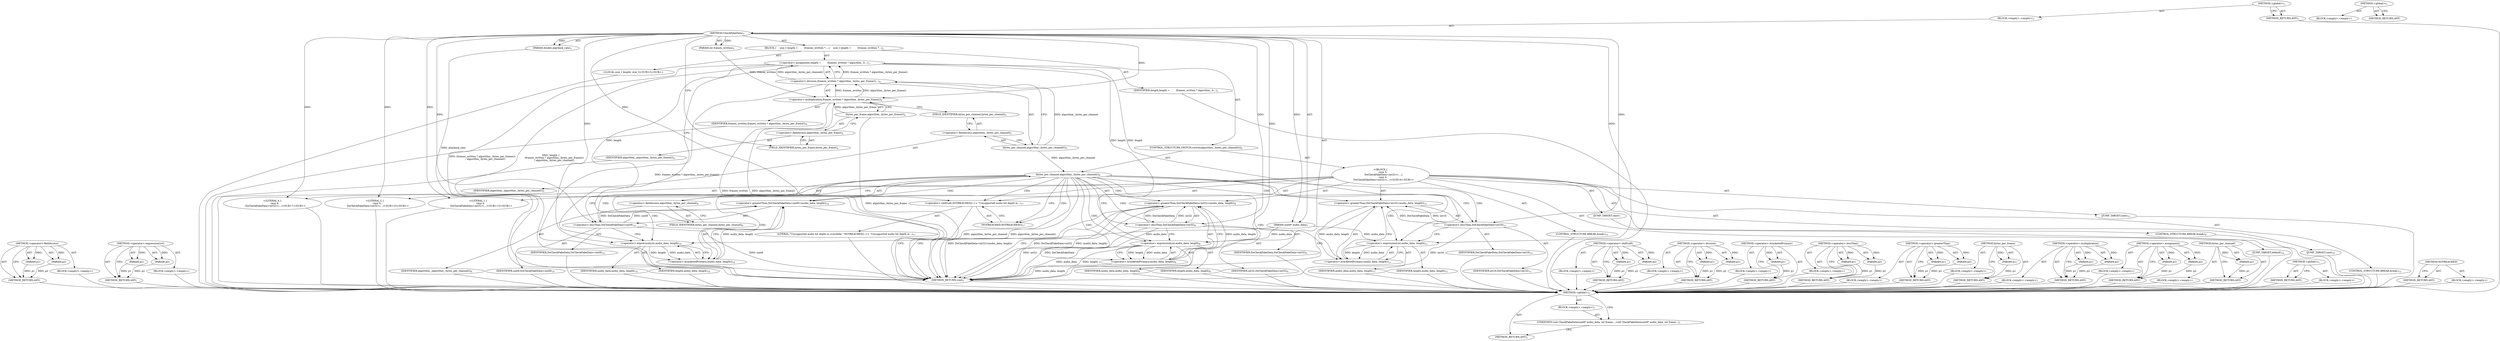 digraph "&lt;global&gt;" {
vulnerable_114 [label=<(METHOD,&lt;operator&gt;.fieldAccess)>];
vulnerable_115 [label=<(PARAM,p1)>];
vulnerable_116 [label=<(PARAM,p2)>];
vulnerable_117 [label=<(BLOCK,&lt;empty&gt;,&lt;empty&gt;)>];
vulnerable_118 [label=<(METHOD_RETURN,ANY)>];
vulnerable_137 [label=<(METHOD,&lt;operator&gt;.expressionList)>];
vulnerable_138 [label=<(PARAM,p1)>];
vulnerable_139 [label=<(PARAM,p2)>];
vulnerable_140 [label=<(BLOCK,&lt;empty&gt;,&lt;empty&gt;)>];
vulnerable_141 [label=<(METHOD_RETURN,ANY)>];
vulnerable_6 [label=<(METHOD,&lt;global&gt;)<SUB>1</SUB>>];
vulnerable_7 [label=<(BLOCK,&lt;empty&gt;,&lt;empty&gt;)<SUB>1</SUB>>];
vulnerable_8 [label=<(METHOD,CheckFakeData)<SUB>1</SUB>>];
vulnerable_9 [label=<(PARAM,uint8* audio_data)<SUB>1</SUB>>];
vulnerable_10 [label=<(PARAM,int frames_written)<SUB>1</SUB>>];
vulnerable_11 [label=<(PARAM,double playback_rate)<SUB>2</SUB>>];
vulnerable_12 [label=<(BLOCK,{
    size_t length =
        (frames_written *...,{
    size_t length =
        (frames_written *...)<SUB>2</SUB>>];
vulnerable_13 [label="<(LOCAL,size_t length: size_t)<SUB>3</SUB>>"];
vulnerable_14 [label=<(&lt;operator&gt;.assignment,length =
        (frames_written * algorithm_.b...)<SUB>3</SUB>>];
vulnerable_15 [label=<(IDENTIFIER,length,length =
        (frames_written * algorithm_.b...)<SUB>3</SUB>>];
vulnerable_16 [label=<(&lt;operator&gt;.division,(frames_written * algorithm_.bytes_per_frame())...)<SUB>4</SUB>>];
vulnerable_17 [label=<(&lt;operator&gt;.multiplication,frames_written * algorithm_.bytes_per_frame())<SUB>4</SUB>>];
vulnerable_18 [label=<(IDENTIFIER,frames_written,frames_written * algorithm_.bytes_per_frame())<SUB>4</SUB>>];
vulnerable_19 [label=<(bytes_per_frame,algorithm_.bytes_per_frame())<SUB>4</SUB>>];
vulnerable_20 [label=<(&lt;operator&gt;.fieldAccess,algorithm_.bytes_per_frame)<SUB>4</SUB>>];
vulnerable_21 [label=<(IDENTIFIER,algorithm_,algorithm_.bytes_per_frame())<SUB>4</SUB>>];
vulnerable_22 [label=<(FIELD_IDENTIFIER,bytes_per_frame,bytes_per_frame)<SUB>4</SUB>>];
vulnerable_23 [label=<(bytes_per_channel,algorithm_.bytes_per_channel())<SUB>5</SUB>>];
vulnerable_24 [label=<(&lt;operator&gt;.fieldAccess,algorithm_.bytes_per_channel)<SUB>5</SUB>>];
vulnerable_25 [label=<(IDENTIFIER,algorithm_,algorithm_.bytes_per_channel())<SUB>5</SUB>>];
vulnerable_26 [label=<(FIELD_IDENTIFIER,bytes_per_channel,bytes_per_channel)<SUB>5</SUB>>];
vulnerable_27 [label=<(CONTROL_STRUCTURE,SWITCH,switch(algorithm_.bytes_per_channel()))<SUB>6</SUB>>];
vulnerable_28 [label=<(bytes_per_channel,algorithm_.bytes_per_channel())<SUB>6</SUB>>];
vulnerable_29 [label=<(&lt;operator&gt;.fieldAccess,algorithm_.bytes_per_channel)<SUB>6</SUB>>];
vulnerable_30 [label=<(IDENTIFIER,algorithm_,algorithm_.bytes_per_channel())<SUB>6</SUB>>];
vulnerable_31 [label=<(FIELD_IDENTIFIER,bytes_per_channel,bytes_per_channel)<SUB>6</SUB>>];
vulnerable_32 [label="<(BLOCK,{
      case 4:
        DoCheckFakeData&lt;int32&gt;(...,{
      case 4:
        DoCheckFakeData&lt;int32&gt;(...)<SUB>6</SUB>>"];
vulnerable_33 [label=<(JUMP_TARGET,case)<SUB>7</SUB>>];
vulnerable_34 [label="<(LITERAL,4,{
      case 4:
        DoCheckFakeData&lt;int32&gt;(...)<SUB>7</SUB>>"];
vulnerable_35 [label=<(&lt;operator&gt;.greaterThan,DoCheckFakeData&lt;int32&gt;(audio_data, length))<SUB>8</SUB>>];
vulnerable_36 [label=<(&lt;operator&gt;.lessThan,DoCheckFakeData&lt;int32)<SUB>8</SUB>>];
vulnerable_37 [label=<(IDENTIFIER,DoCheckFakeData,DoCheckFakeData&lt;int32)<SUB>8</SUB>>];
vulnerable_38 [label=<(IDENTIFIER,int32,DoCheckFakeData&lt;int32)<SUB>8</SUB>>];
vulnerable_39 [label=<(&lt;operator&gt;.bracketedPrimary,(audio_data, length))<SUB>8</SUB>>];
vulnerable_40 [label=<(&lt;operator&gt;.expressionList,audio_data, length)<SUB>8</SUB>>];
vulnerable_41 [label=<(IDENTIFIER,audio_data,audio_data, length)<SUB>8</SUB>>];
vulnerable_42 [label=<(IDENTIFIER,length,audio_data, length)<SUB>8</SUB>>];
vulnerable_43 [label=<(CONTROL_STRUCTURE,BREAK,break;)<SUB>9</SUB>>];
vulnerable_44 [label=<(JUMP_TARGET,case)<SUB>10</SUB>>];
vulnerable_45 [label="<(LITERAL,2,{
      case 4:
        DoCheckFakeData&lt;int32&gt;(...)<SUB>10</SUB>>"];
vulnerable_46 [label=<(&lt;operator&gt;.greaterThan,DoCheckFakeData&lt;int16&gt;(audio_data, length))<SUB>11</SUB>>];
vulnerable_47 [label=<(&lt;operator&gt;.lessThan,DoCheckFakeData&lt;int16)<SUB>11</SUB>>];
vulnerable_48 [label=<(IDENTIFIER,DoCheckFakeData,DoCheckFakeData&lt;int16)<SUB>11</SUB>>];
vulnerable_49 [label=<(IDENTIFIER,int16,DoCheckFakeData&lt;int16)<SUB>11</SUB>>];
vulnerable_50 [label=<(&lt;operator&gt;.bracketedPrimary,(audio_data, length))<SUB>11</SUB>>];
vulnerable_51 [label=<(&lt;operator&gt;.expressionList,audio_data, length)<SUB>11</SUB>>];
vulnerable_52 [label=<(IDENTIFIER,audio_data,audio_data, length)<SUB>11</SUB>>];
vulnerable_53 [label=<(IDENTIFIER,length,audio_data, length)<SUB>11</SUB>>];
vulnerable_54 [label=<(CONTROL_STRUCTURE,BREAK,break;)<SUB>12</SUB>>];
vulnerable_55 [label=<(JUMP_TARGET,case)<SUB>13</SUB>>];
vulnerable_56 [label="<(LITERAL,1,{
      case 4:
        DoCheckFakeData&lt;int32&gt;(...)<SUB>13</SUB>>"];
vulnerable_57 [label=<(&lt;operator&gt;.greaterThan,DoCheckFakeData&lt;uint8&gt;(audio_data, length))<SUB>14</SUB>>];
vulnerable_58 [label=<(&lt;operator&gt;.lessThan,DoCheckFakeData&lt;uint8)<SUB>14</SUB>>];
vulnerable_59 [label=<(IDENTIFIER,DoCheckFakeData,DoCheckFakeData&lt;uint8)<SUB>14</SUB>>];
vulnerable_60 [label=<(IDENTIFIER,uint8,DoCheckFakeData&lt;uint8)<SUB>14</SUB>>];
vulnerable_61 [label=<(&lt;operator&gt;.bracketedPrimary,(audio_data, length))<SUB>14</SUB>>];
vulnerable_62 [label=<(&lt;operator&gt;.expressionList,audio_data, length)<SUB>14</SUB>>];
vulnerable_63 [label=<(IDENTIFIER,audio_data,audio_data, length)<SUB>14</SUB>>];
vulnerable_64 [label=<(IDENTIFIER,length,audio_data, length)<SUB>14</SUB>>];
vulnerable_65 [label=<(CONTROL_STRUCTURE,BREAK,break;)<SUB>15</SUB>>];
vulnerable_66 [label=<(JUMP_TARGET,default)<SUB>16</SUB>>];
vulnerable_67 [label=<(&lt;operator&gt;.shiftLeft,NOTREACHED() &lt;&lt; &quot;Unsupported audio bit depth in...)<SUB>17</SUB>>];
vulnerable_68 [label=<(NOTREACHED,NOTREACHED())<SUB>17</SUB>>];
vulnerable_69 [label=<(LITERAL,&quot;Unsupported audio bit depth in crossfade.&quot;,NOTREACHED() &lt;&lt; &quot;Unsupported audio bit depth in...)<SUB>17</SUB>>];
vulnerable_70 [label=<(METHOD_RETURN,void)<SUB>1</SUB>>];
vulnerable_72 [label=<(METHOD_RETURN,ANY)<SUB>1</SUB>>];
vulnerable_142 [label=<(METHOD,&lt;operator&gt;.shiftLeft)>];
vulnerable_143 [label=<(PARAM,p1)>];
vulnerable_144 [label=<(PARAM,p2)>];
vulnerable_145 [label=<(BLOCK,&lt;empty&gt;,&lt;empty&gt;)>];
vulnerable_146 [label=<(METHOD_RETURN,ANY)>];
vulnerable_100 [label=<(METHOD,&lt;operator&gt;.division)>];
vulnerable_101 [label=<(PARAM,p1)>];
vulnerable_102 [label=<(PARAM,p2)>];
vulnerable_103 [label=<(BLOCK,&lt;empty&gt;,&lt;empty&gt;)>];
vulnerable_104 [label=<(METHOD_RETURN,ANY)>];
vulnerable_133 [label=<(METHOD,&lt;operator&gt;.bracketedPrimary)>];
vulnerable_134 [label=<(PARAM,p1)>];
vulnerable_135 [label=<(BLOCK,&lt;empty&gt;,&lt;empty&gt;)>];
vulnerable_136 [label=<(METHOD_RETURN,ANY)>];
vulnerable_128 [label=<(METHOD,&lt;operator&gt;.lessThan)>];
vulnerable_129 [label=<(PARAM,p1)>];
vulnerable_130 [label=<(PARAM,p2)>];
vulnerable_131 [label=<(BLOCK,&lt;empty&gt;,&lt;empty&gt;)>];
vulnerable_132 [label=<(METHOD_RETURN,ANY)>];
vulnerable_123 [label=<(METHOD,&lt;operator&gt;.greaterThan)>];
vulnerable_124 [label=<(PARAM,p1)>];
vulnerable_125 [label=<(PARAM,p2)>];
vulnerable_126 [label=<(BLOCK,&lt;empty&gt;,&lt;empty&gt;)>];
vulnerable_127 [label=<(METHOD_RETURN,ANY)>];
vulnerable_110 [label=<(METHOD,bytes_per_frame)>];
vulnerable_111 [label=<(PARAM,p1)>];
vulnerable_112 [label=<(BLOCK,&lt;empty&gt;,&lt;empty&gt;)>];
vulnerable_113 [label=<(METHOD_RETURN,ANY)>];
vulnerable_105 [label=<(METHOD,&lt;operator&gt;.multiplication)>];
vulnerable_106 [label=<(PARAM,p1)>];
vulnerable_107 [label=<(PARAM,p2)>];
vulnerable_108 [label=<(BLOCK,&lt;empty&gt;,&lt;empty&gt;)>];
vulnerable_109 [label=<(METHOD_RETURN,ANY)>];
vulnerable_95 [label=<(METHOD,&lt;operator&gt;.assignment)>];
vulnerable_96 [label=<(PARAM,p1)>];
vulnerable_97 [label=<(PARAM,p2)>];
vulnerable_98 [label=<(BLOCK,&lt;empty&gt;,&lt;empty&gt;)>];
vulnerable_99 [label=<(METHOD_RETURN,ANY)>];
vulnerable_89 [label=<(METHOD,&lt;global&gt;)<SUB>1</SUB>>];
vulnerable_90 [label=<(BLOCK,&lt;empty&gt;,&lt;empty&gt;)>];
vulnerable_91 [label=<(METHOD_RETURN,ANY)>];
vulnerable_119 [label=<(METHOD,bytes_per_channel)>];
vulnerable_120 [label=<(PARAM,p1)>];
vulnerable_121 [label=<(BLOCK,&lt;empty&gt;,&lt;empty&gt;)>];
vulnerable_122 [label=<(METHOD_RETURN,ANY)>];
vulnerable_147 [label=<(METHOD,NOTREACHED)>];
vulnerable_148 [label=<(BLOCK,&lt;empty&gt;,&lt;empty&gt;)>];
vulnerable_149 [label=<(METHOD_RETURN,ANY)>];
fixed_6 [label=<(METHOD,&lt;global&gt;)<SUB>1</SUB>>];
fixed_7 [label=<(BLOCK,&lt;empty&gt;,&lt;empty&gt;)<SUB>1</SUB>>];
fixed_8 [label=<(UNKNOWN,void CheckFakeData(uint8* audio_data, int frame...,void CheckFakeData(uint8* audio_data, int frame...)<SUB>1</SUB>>];
fixed_9 [label=<(METHOD_RETURN,ANY)<SUB>1</SUB>>];
fixed_14 [label=<(METHOD,&lt;global&gt;)<SUB>1</SUB>>];
fixed_15 [label=<(BLOCK,&lt;empty&gt;,&lt;empty&gt;)>];
fixed_16 [label=<(METHOD_RETURN,ANY)>];
vulnerable_114 -> vulnerable_115  [key=0, label="AST: "];
vulnerable_114 -> vulnerable_115  [key=1, label="DDG: "];
vulnerable_114 -> vulnerable_117  [key=0, label="AST: "];
vulnerable_114 -> vulnerable_116  [key=0, label="AST: "];
vulnerable_114 -> vulnerable_116  [key=1, label="DDG: "];
vulnerable_114 -> vulnerable_118  [key=0, label="AST: "];
vulnerable_114 -> vulnerable_118  [key=1, label="CFG: "];
vulnerable_115 -> vulnerable_118  [key=0, label="DDG: p1"];
vulnerable_116 -> vulnerable_118  [key=0, label="DDG: p2"];
vulnerable_117 -> fixed_6  [key=0];
vulnerable_118 -> fixed_6  [key=0];
vulnerable_137 -> vulnerable_138  [key=0, label="AST: "];
vulnerable_137 -> vulnerable_138  [key=1, label="DDG: "];
vulnerable_137 -> vulnerable_140  [key=0, label="AST: "];
vulnerable_137 -> vulnerable_139  [key=0, label="AST: "];
vulnerable_137 -> vulnerable_139  [key=1, label="DDG: "];
vulnerable_137 -> vulnerable_141  [key=0, label="AST: "];
vulnerable_137 -> vulnerable_141  [key=1, label="CFG: "];
vulnerable_138 -> vulnerable_141  [key=0, label="DDG: p1"];
vulnerable_139 -> vulnerable_141  [key=0, label="DDG: p2"];
vulnerable_140 -> fixed_6  [key=0];
vulnerable_141 -> fixed_6  [key=0];
vulnerable_6 -> vulnerable_7  [key=0, label="AST: "];
vulnerable_6 -> vulnerable_72  [key=0, label="AST: "];
vulnerable_6 -> vulnerable_72  [key=1, label="CFG: "];
vulnerable_7 -> vulnerable_8  [key=0, label="AST: "];
vulnerable_8 -> vulnerable_9  [key=0, label="AST: "];
vulnerable_8 -> vulnerable_9  [key=1, label="DDG: "];
vulnerable_8 -> vulnerable_10  [key=0, label="AST: "];
vulnerable_8 -> vulnerable_10  [key=1, label="DDG: "];
vulnerable_8 -> vulnerable_11  [key=0, label="AST: "];
vulnerable_8 -> vulnerable_11  [key=1, label="DDG: "];
vulnerable_8 -> vulnerable_12  [key=0, label="AST: "];
vulnerable_8 -> vulnerable_70  [key=0, label="AST: "];
vulnerable_8 -> vulnerable_22  [key=0, label="CFG: "];
vulnerable_8 -> vulnerable_34  [key=0, label="DDG: "];
vulnerable_8 -> vulnerable_45  [key=0, label="DDG: "];
vulnerable_8 -> vulnerable_56  [key=0, label="DDG: "];
vulnerable_8 -> vulnerable_17  [key=0, label="DDG: "];
vulnerable_8 -> vulnerable_67  [key=0, label="DDG: "];
vulnerable_8 -> vulnerable_36  [key=0, label="DDG: "];
vulnerable_8 -> vulnerable_47  [key=0, label="DDG: "];
vulnerable_8 -> vulnerable_58  [key=0, label="DDG: "];
vulnerable_8 -> vulnerable_40  [key=0, label="DDG: "];
vulnerable_8 -> vulnerable_51  [key=0, label="DDG: "];
vulnerable_8 -> vulnerable_62  [key=0, label="DDG: "];
vulnerable_9 -> vulnerable_40  [key=0, label="DDG: audio_data"];
vulnerable_9 -> vulnerable_51  [key=0, label="DDG: audio_data"];
vulnerable_9 -> vulnerable_62  [key=0, label="DDG: audio_data"];
vulnerable_10 -> vulnerable_17  [key=0, label="DDG: frames_written"];
vulnerable_11 -> vulnerable_70  [key=0, label="DDG: playback_rate"];
vulnerable_12 -> vulnerable_13  [key=0, label="AST: "];
vulnerable_12 -> vulnerable_14  [key=0, label="AST: "];
vulnerable_12 -> vulnerable_27  [key=0, label="AST: "];
vulnerable_13 -> fixed_6  [key=0];
vulnerable_14 -> vulnerable_15  [key=0, label="AST: "];
vulnerable_14 -> vulnerable_16  [key=0, label="AST: "];
vulnerable_14 -> vulnerable_31  [key=0, label="CFG: "];
vulnerable_14 -> vulnerable_70  [key=0, label="DDG: (frames_written * algorithm_.bytes_per_frame())
        / algorithm_.bytes_per_channel()"];
vulnerable_14 -> vulnerable_70  [key=1, label="DDG: length =
        (frames_written * algorithm_.bytes_per_frame())
        / algorithm_.bytes_per_channel()"];
vulnerable_14 -> vulnerable_40  [key=0, label="DDG: length"];
vulnerable_14 -> vulnerable_51  [key=0, label="DDG: length"];
vulnerable_14 -> vulnerable_62  [key=0, label="DDG: length"];
vulnerable_15 -> fixed_6  [key=0];
vulnerable_16 -> vulnerable_17  [key=0, label="AST: "];
vulnerable_16 -> vulnerable_23  [key=0, label="AST: "];
vulnerable_16 -> vulnerable_14  [key=0, label="CFG: "];
vulnerable_16 -> vulnerable_14  [key=1, label="DDG: frames_written * algorithm_.bytes_per_frame()"];
vulnerable_16 -> vulnerable_14  [key=2, label="DDG: algorithm_.bytes_per_channel()"];
vulnerable_16 -> vulnerable_70  [key=0, label="DDG: frames_written * algorithm_.bytes_per_frame()"];
vulnerable_17 -> vulnerable_18  [key=0, label="AST: "];
vulnerable_17 -> vulnerable_19  [key=0, label="AST: "];
vulnerable_17 -> vulnerable_26  [key=0, label="CFG: "];
vulnerable_17 -> vulnerable_70  [key=0, label="DDG: frames_written"];
vulnerable_17 -> vulnerable_70  [key=1, label="DDG: algorithm_.bytes_per_frame()"];
vulnerable_17 -> vulnerable_16  [key=0, label="DDG: frames_written"];
vulnerable_17 -> vulnerable_16  [key=1, label="DDG: algorithm_.bytes_per_frame()"];
vulnerable_18 -> fixed_6  [key=0];
vulnerable_19 -> vulnerable_20  [key=0, label="AST: "];
vulnerable_19 -> vulnerable_17  [key=0, label="CFG: "];
vulnerable_19 -> vulnerable_17  [key=1, label="DDG: algorithm_.bytes_per_frame"];
vulnerable_19 -> vulnerable_70  [key=0, label="DDG: algorithm_.bytes_per_frame"];
vulnerable_20 -> vulnerable_21  [key=0, label="AST: "];
vulnerable_20 -> vulnerable_22  [key=0, label="AST: "];
vulnerable_20 -> vulnerable_19  [key=0, label="CFG: "];
vulnerable_21 -> fixed_6  [key=0];
vulnerable_22 -> vulnerable_20  [key=0, label="CFG: "];
vulnerable_23 -> vulnerable_24  [key=0, label="AST: "];
vulnerable_23 -> vulnerable_16  [key=0, label="CFG: "];
vulnerable_23 -> vulnerable_16  [key=1, label="DDG: algorithm_.bytes_per_channel"];
vulnerable_23 -> vulnerable_28  [key=0, label="DDG: algorithm_.bytes_per_channel"];
vulnerable_24 -> vulnerable_25  [key=0, label="AST: "];
vulnerable_24 -> vulnerable_26  [key=0, label="AST: "];
vulnerable_24 -> vulnerable_23  [key=0, label="CFG: "];
vulnerable_25 -> fixed_6  [key=0];
vulnerable_26 -> vulnerable_24  [key=0, label="CFG: "];
vulnerable_27 -> vulnerable_28  [key=0, label="AST: "];
vulnerable_27 -> vulnerable_32  [key=0, label="AST: "];
vulnerable_28 -> vulnerable_29  [key=0, label="AST: "];
vulnerable_28 -> vulnerable_36  [key=0, label="CFG: "];
vulnerable_28 -> vulnerable_36  [key=1, label="CDG: "];
vulnerable_28 -> vulnerable_47  [key=0, label="CFG: "];
vulnerable_28 -> vulnerable_47  [key=1, label="CDG: "];
vulnerable_28 -> vulnerable_58  [key=0, label="CFG: "];
vulnerable_28 -> vulnerable_58  [key=1, label="CDG: "];
vulnerable_28 -> vulnerable_68  [key=0, label="CFG: "];
vulnerable_28 -> vulnerable_68  [key=1, label="CDG: "];
vulnerable_28 -> vulnerable_70  [key=0, label="DDG: algorithm_.bytes_per_channel"];
vulnerable_28 -> vulnerable_70  [key=1, label="DDG: algorithm_.bytes_per_channel()"];
vulnerable_28 -> vulnerable_61  [key=0, label="CDG: "];
vulnerable_28 -> vulnerable_51  [key=0, label="CDG: "];
vulnerable_28 -> vulnerable_57  [key=0, label="CDG: "];
vulnerable_28 -> vulnerable_46  [key=0, label="CDG: "];
vulnerable_28 -> vulnerable_67  [key=0, label="CDG: "];
vulnerable_28 -> vulnerable_40  [key=0, label="CDG: "];
vulnerable_28 -> vulnerable_50  [key=0, label="CDG: "];
vulnerable_28 -> vulnerable_35  [key=0, label="CDG: "];
vulnerable_28 -> vulnerable_62  [key=0, label="CDG: "];
vulnerable_28 -> vulnerable_39  [key=0, label="CDG: "];
vulnerable_29 -> vulnerable_30  [key=0, label="AST: "];
vulnerable_29 -> vulnerable_31  [key=0, label="AST: "];
vulnerable_29 -> vulnerable_28  [key=0, label="CFG: "];
vulnerable_30 -> fixed_6  [key=0];
vulnerable_31 -> vulnerable_29  [key=0, label="CFG: "];
vulnerable_32 -> vulnerable_33  [key=0, label="AST: "];
vulnerable_32 -> vulnerable_34  [key=0, label="AST: "];
vulnerable_32 -> vulnerable_35  [key=0, label="AST: "];
vulnerable_32 -> vulnerable_43  [key=0, label="AST: "];
vulnerable_32 -> vulnerable_44  [key=0, label="AST: "];
vulnerable_32 -> vulnerable_45  [key=0, label="AST: "];
vulnerable_32 -> vulnerable_46  [key=0, label="AST: "];
vulnerable_32 -> vulnerable_54  [key=0, label="AST: "];
vulnerable_32 -> vulnerable_55  [key=0, label="AST: "];
vulnerable_32 -> vulnerable_56  [key=0, label="AST: "];
vulnerable_32 -> vulnerable_57  [key=0, label="AST: "];
vulnerable_32 -> vulnerable_65  [key=0, label="AST: "];
vulnerable_32 -> vulnerable_66  [key=0, label="AST: "];
vulnerable_32 -> vulnerable_67  [key=0, label="AST: "];
vulnerable_33 -> fixed_6  [key=0];
vulnerable_34 -> fixed_6  [key=0];
vulnerable_35 -> vulnerable_36  [key=0, label="AST: "];
vulnerable_35 -> vulnerable_39  [key=0, label="AST: "];
vulnerable_35 -> vulnerable_70  [key=0, label="CFG: "];
vulnerable_35 -> vulnerable_70  [key=1, label="DDG: DoCheckFakeData&lt;int32"];
vulnerable_35 -> vulnerable_70  [key=2, label="DDG: (audio_data, length)"];
vulnerable_35 -> vulnerable_70  [key=3, label="DDG: DoCheckFakeData&lt;int32&gt;(audio_data, length)"];
vulnerable_36 -> vulnerable_37  [key=0, label="AST: "];
vulnerable_36 -> vulnerable_38  [key=0, label="AST: "];
vulnerable_36 -> vulnerable_40  [key=0, label="CFG: "];
vulnerable_36 -> vulnerable_70  [key=0, label="DDG: DoCheckFakeData"];
vulnerable_36 -> vulnerable_70  [key=1, label="DDG: int32"];
vulnerable_36 -> vulnerable_35  [key=0, label="DDG: DoCheckFakeData"];
vulnerable_36 -> vulnerable_35  [key=1, label="DDG: int32"];
vulnerable_37 -> fixed_6  [key=0];
vulnerable_38 -> fixed_6  [key=0];
vulnerable_39 -> vulnerable_40  [key=0, label="AST: "];
vulnerable_39 -> vulnerable_35  [key=0, label="CFG: "];
vulnerable_39 -> vulnerable_35  [key=1, label="DDG: audio_data, length"];
vulnerable_39 -> vulnerable_70  [key=0, label="DDG: audio_data, length"];
vulnerable_40 -> vulnerable_41  [key=0, label="AST: "];
vulnerable_40 -> vulnerable_42  [key=0, label="AST: "];
vulnerable_40 -> vulnerable_39  [key=0, label="CFG: "];
vulnerable_40 -> vulnerable_39  [key=1, label="DDG: audio_data"];
vulnerable_40 -> vulnerable_39  [key=2, label="DDG: length"];
vulnerable_40 -> vulnerable_70  [key=0, label="DDG: audio_data"];
vulnerable_40 -> vulnerable_70  [key=1, label="DDG: length"];
vulnerable_41 -> fixed_6  [key=0];
vulnerable_42 -> fixed_6  [key=0];
vulnerable_43 -> fixed_6  [key=0];
vulnerable_44 -> fixed_6  [key=0];
vulnerable_45 -> fixed_6  [key=0];
vulnerable_46 -> vulnerable_47  [key=0, label="AST: "];
vulnerable_46 -> vulnerable_50  [key=0, label="AST: "];
vulnerable_46 -> vulnerable_70  [key=0, label="CFG: "];
vulnerable_47 -> vulnerable_48  [key=0, label="AST: "];
vulnerable_47 -> vulnerable_49  [key=0, label="AST: "];
vulnerable_47 -> vulnerable_51  [key=0, label="CFG: "];
vulnerable_47 -> vulnerable_70  [key=0, label="DDG: int16"];
vulnerable_47 -> vulnerable_46  [key=0, label="DDG: DoCheckFakeData"];
vulnerable_47 -> vulnerable_46  [key=1, label="DDG: int16"];
vulnerable_48 -> fixed_6  [key=0];
vulnerable_49 -> fixed_6  [key=0];
vulnerable_50 -> vulnerable_51  [key=0, label="AST: "];
vulnerable_50 -> vulnerable_46  [key=0, label="CFG: "];
vulnerable_50 -> vulnerable_46  [key=1, label="DDG: audio_data, length"];
vulnerable_51 -> vulnerable_52  [key=0, label="AST: "];
vulnerable_51 -> vulnerable_53  [key=0, label="AST: "];
vulnerable_51 -> vulnerable_50  [key=0, label="CFG: "];
vulnerable_51 -> vulnerable_50  [key=1, label="DDG: audio_data"];
vulnerable_51 -> vulnerable_50  [key=2, label="DDG: length"];
vulnerable_52 -> fixed_6  [key=0];
vulnerable_53 -> fixed_6  [key=0];
vulnerable_54 -> fixed_6  [key=0];
vulnerable_55 -> fixed_6  [key=0];
vulnerable_56 -> fixed_6  [key=0];
vulnerable_57 -> vulnerable_58  [key=0, label="AST: "];
vulnerable_57 -> vulnerable_61  [key=0, label="AST: "];
vulnerable_57 -> vulnerable_70  [key=0, label="CFG: "];
vulnerable_58 -> vulnerable_59  [key=0, label="AST: "];
vulnerable_58 -> vulnerable_60  [key=0, label="AST: "];
vulnerable_58 -> vulnerable_62  [key=0, label="CFG: "];
vulnerable_58 -> vulnerable_70  [key=0, label="DDG: uint8"];
vulnerable_58 -> vulnerable_57  [key=0, label="DDG: DoCheckFakeData"];
vulnerable_58 -> vulnerable_57  [key=1, label="DDG: uint8"];
vulnerable_59 -> fixed_6  [key=0];
vulnerable_60 -> fixed_6  [key=0];
vulnerable_61 -> vulnerable_62  [key=0, label="AST: "];
vulnerable_61 -> vulnerable_57  [key=0, label="CFG: "];
vulnerable_61 -> vulnerable_57  [key=1, label="DDG: audio_data, length"];
vulnerable_62 -> vulnerable_63  [key=0, label="AST: "];
vulnerable_62 -> vulnerable_64  [key=0, label="AST: "];
vulnerable_62 -> vulnerable_61  [key=0, label="CFG: "];
vulnerable_62 -> vulnerable_61  [key=1, label="DDG: audio_data"];
vulnerable_62 -> vulnerable_61  [key=2, label="DDG: length"];
vulnerable_63 -> fixed_6  [key=0];
vulnerable_64 -> fixed_6  [key=0];
vulnerable_65 -> fixed_6  [key=0];
vulnerable_66 -> fixed_6  [key=0];
vulnerable_67 -> vulnerable_68  [key=0, label="AST: "];
vulnerable_67 -> vulnerable_69  [key=0, label="AST: "];
vulnerable_67 -> vulnerable_70  [key=0, label="CFG: "];
vulnerable_68 -> vulnerable_67  [key=0, label="CFG: "];
vulnerable_69 -> fixed_6  [key=0];
vulnerable_70 -> fixed_6  [key=0];
vulnerable_72 -> fixed_6  [key=0];
vulnerable_142 -> vulnerable_143  [key=0, label="AST: "];
vulnerable_142 -> vulnerable_143  [key=1, label="DDG: "];
vulnerable_142 -> vulnerable_145  [key=0, label="AST: "];
vulnerable_142 -> vulnerable_144  [key=0, label="AST: "];
vulnerable_142 -> vulnerable_144  [key=1, label="DDG: "];
vulnerable_142 -> vulnerable_146  [key=0, label="AST: "];
vulnerable_142 -> vulnerable_146  [key=1, label="CFG: "];
vulnerable_143 -> vulnerable_146  [key=0, label="DDG: p1"];
vulnerable_144 -> vulnerable_146  [key=0, label="DDG: p2"];
vulnerable_145 -> fixed_6  [key=0];
vulnerable_146 -> fixed_6  [key=0];
vulnerable_100 -> vulnerable_101  [key=0, label="AST: "];
vulnerable_100 -> vulnerable_101  [key=1, label="DDG: "];
vulnerable_100 -> vulnerable_103  [key=0, label="AST: "];
vulnerable_100 -> vulnerable_102  [key=0, label="AST: "];
vulnerable_100 -> vulnerable_102  [key=1, label="DDG: "];
vulnerable_100 -> vulnerable_104  [key=0, label="AST: "];
vulnerable_100 -> vulnerable_104  [key=1, label="CFG: "];
vulnerable_101 -> vulnerable_104  [key=0, label="DDG: p1"];
vulnerable_102 -> vulnerable_104  [key=0, label="DDG: p2"];
vulnerable_103 -> fixed_6  [key=0];
vulnerable_104 -> fixed_6  [key=0];
vulnerable_133 -> vulnerable_134  [key=0, label="AST: "];
vulnerable_133 -> vulnerable_134  [key=1, label="DDG: "];
vulnerable_133 -> vulnerable_135  [key=0, label="AST: "];
vulnerable_133 -> vulnerable_136  [key=0, label="AST: "];
vulnerable_133 -> vulnerable_136  [key=1, label="CFG: "];
vulnerable_134 -> vulnerable_136  [key=0, label="DDG: p1"];
vulnerable_135 -> fixed_6  [key=0];
vulnerable_136 -> fixed_6  [key=0];
vulnerable_128 -> vulnerable_129  [key=0, label="AST: "];
vulnerable_128 -> vulnerable_129  [key=1, label="DDG: "];
vulnerable_128 -> vulnerable_131  [key=0, label="AST: "];
vulnerable_128 -> vulnerable_130  [key=0, label="AST: "];
vulnerable_128 -> vulnerable_130  [key=1, label="DDG: "];
vulnerable_128 -> vulnerable_132  [key=0, label="AST: "];
vulnerable_128 -> vulnerable_132  [key=1, label="CFG: "];
vulnerable_129 -> vulnerable_132  [key=0, label="DDG: p1"];
vulnerable_130 -> vulnerable_132  [key=0, label="DDG: p2"];
vulnerable_131 -> fixed_6  [key=0];
vulnerable_132 -> fixed_6  [key=0];
vulnerable_123 -> vulnerable_124  [key=0, label="AST: "];
vulnerable_123 -> vulnerable_124  [key=1, label="DDG: "];
vulnerable_123 -> vulnerable_126  [key=0, label="AST: "];
vulnerable_123 -> vulnerable_125  [key=0, label="AST: "];
vulnerable_123 -> vulnerable_125  [key=1, label="DDG: "];
vulnerable_123 -> vulnerable_127  [key=0, label="AST: "];
vulnerable_123 -> vulnerable_127  [key=1, label="CFG: "];
vulnerable_124 -> vulnerable_127  [key=0, label="DDG: p1"];
vulnerable_125 -> vulnerable_127  [key=0, label="DDG: p2"];
vulnerable_126 -> fixed_6  [key=0];
vulnerable_127 -> fixed_6  [key=0];
vulnerable_110 -> vulnerable_111  [key=0, label="AST: "];
vulnerable_110 -> vulnerable_111  [key=1, label="DDG: "];
vulnerable_110 -> vulnerable_112  [key=0, label="AST: "];
vulnerable_110 -> vulnerable_113  [key=0, label="AST: "];
vulnerable_110 -> vulnerable_113  [key=1, label="CFG: "];
vulnerable_111 -> vulnerable_113  [key=0, label="DDG: p1"];
vulnerable_112 -> fixed_6  [key=0];
vulnerable_113 -> fixed_6  [key=0];
vulnerable_105 -> vulnerable_106  [key=0, label="AST: "];
vulnerable_105 -> vulnerable_106  [key=1, label="DDG: "];
vulnerable_105 -> vulnerable_108  [key=0, label="AST: "];
vulnerable_105 -> vulnerable_107  [key=0, label="AST: "];
vulnerable_105 -> vulnerable_107  [key=1, label="DDG: "];
vulnerable_105 -> vulnerable_109  [key=0, label="AST: "];
vulnerable_105 -> vulnerable_109  [key=1, label="CFG: "];
vulnerable_106 -> vulnerable_109  [key=0, label="DDG: p1"];
vulnerable_107 -> vulnerable_109  [key=0, label="DDG: p2"];
vulnerable_108 -> fixed_6  [key=0];
vulnerable_109 -> fixed_6  [key=0];
vulnerable_95 -> vulnerable_96  [key=0, label="AST: "];
vulnerable_95 -> vulnerable_96  [key=1, label="DDG: "];
vulnerable_95 -> vulnerable_98  [key=0, label="AST: "];
vulnerable_95 -> vulnerable_97  [key=0, label="AST: "];
vulnerable_95 -> vulnerable_97  [key=1, label="DDG: "];
vulnerable_95 -> vulnerable_99  [key=0, label="AST: "];
vulnerable_95 -> vulnerable_99  [key=1, label="CFG: "];
vulnerable_96 -> vulnerable_99  [key=0, label="DDG: p1"];
vulnerable_97 -> vulnerable_99  [key=0, label="DDG: p2"];
vulnerable_98 -> fixed_6  [key=0];
vulnerable_99 -> fixed_6  [key=0];
vulnerable_89 -> vulnerable_90  [key=0, label="AST: "];
vulnerable_89 -> vulnerable_91  [key=0, label="AST: "];
vulnerable_89 -> vulnerable_91  [key=1, label="CFG: "];
vulnerable_90 -> fixed_6  [key=0];
vulnerable_91 -> fixed_6  [key=0];
vulnerable_119 -> vulnerable_120  [key=0, label="AST: "];
vulnerable_119 -> vulnerable_120  [key=1, label="DDG: "];
vulnerable_119 -> vulnerable_121  [key=0, label="AST: "];
vulnerable_119 -> vulnerable_122  [key=0, label="AST: "];
vulnerable_119 -> vulnerable_122  [key=1, label="CFG: "];
vulnerable_120 -> vulnerable_122  [key=0, label="DDG: p1"];
vulnerable_121 -> fixed_6  [key=0];
vulnerable_122 -> fixed_6  [key=0];
vulnerable_147 -> vulnerable_148  [key=0, label="AST: "];
vulnerable_147 -> vulnerable_149  [key=0, label="AST: "];
vulnerable_147 -> vulnerable_149  [key=1, label="CFG: "];
vulnerable_148 -> fixed_6  [key=0];
vulnerable_149 -> fixed_6  [key=0];
fixed_6 -> fixed_7  [key=0, label="AST: "];
fixed_6 -> fixed_9  [key=0, label="AST: "];
fixed_6 -> fixed_8  [key=0, label="CFG: "];
fixed_7 -> fixed_8  [key=0, label="AST: "];
fixed_8 -> fixed_9  [key=0, label="CFG: "];
fixed_14 -> fixed_15  [key=0, label="AST: "];
fixed_14 -> fixed_16  [key=0, label="AST: "];
fixed_14 -> fixed_16  [key=1, label="CFG: "];
}
